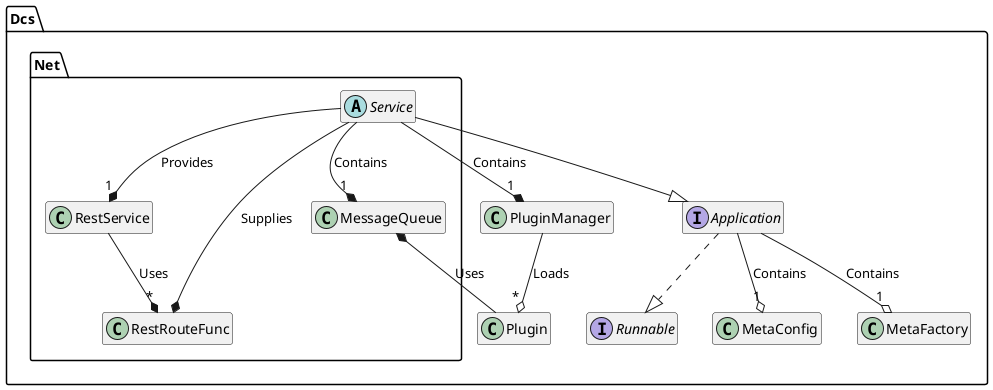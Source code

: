 @startuml

hide class fields
hide class methods
hide abstract fields
hide abstract methods
hide interface fields
hide interface methods

namespace Dcs {
  interface Application
  interface Runnable
  class PluginManager
  class Plugin
  class MetaConfig
  class MetaFactory
  namespace Net {
    abstract class Service
    class MessageQueue
    class RestService
    class RestRouteFunc
  }
}

Dcs.Application ..|> Dcs.Runnable
Dcs.Application --o "1" Dcs.MetaConfig : Contains
Dcs.Application --o "1" Dcs.MetaFactory : Contains
Dcs.Net.Service --|> Dcs.Application
Dcs.Net.Service --* "1" Dcs.PluginManager : Contains
Dcs.Net.Service --* "1" Dcs.Net.MessageQueue : Contains
Dcs.Net.Service --* "1" Dcs.Net.RestService : Provides
Dcs.Net.RestService --* "*" Dcs.Net.RestRouteFunc : Uses
Dcs.Net.Service --* Dcs.Net.RestRouteFunc : Supplies
Dcs.PluginManager --o "*" Dcs.Plugin : Loads
Dcs.Plugin --* Dcs.Net.MessageQueue : Uses

@enduml
